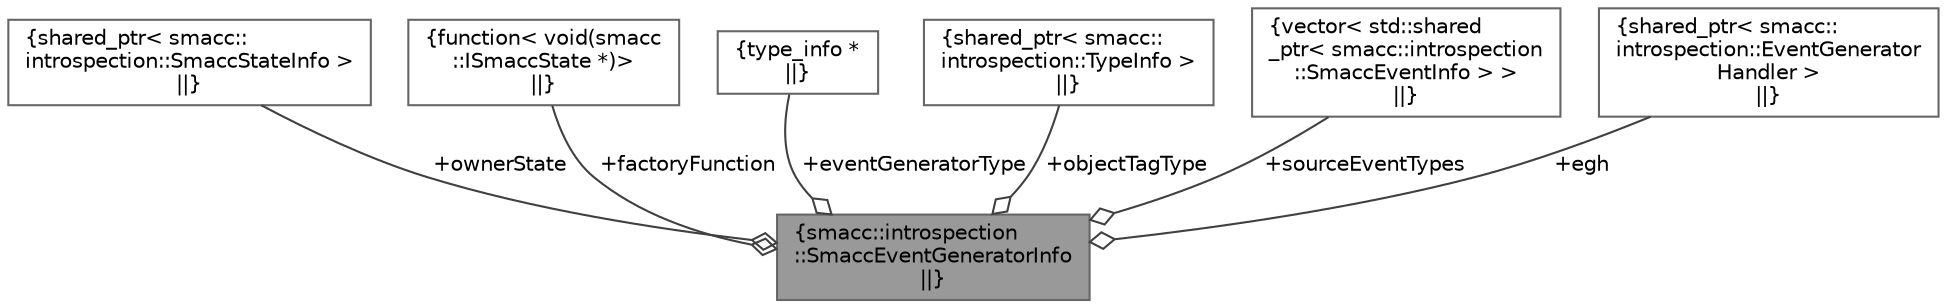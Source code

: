 digraph "smacc::introspection::SmaccEventGeneratorInfo"
{
 // LATEX_PDF_SIZE
  bgcolor="transparent";
  edge [fontname=Helvetica,fontsize=10,labelfontname=Helvetica,labelfontsize=10];
  node [fontname=Helvetica,fontsize=10,shape=box,height=0.2,width=0.4];
  Node1 [label="{smacc::introspection\l::SmaccEventGeneratorInfo\n||}",height=0.2,width=0.4,color="gray40", fillcolor="grey60", style="filled", fontcolor="black",tooltip=" "];
  Node2 -> Node1 [color="grey25",style="solid",label=" +ownerState" ,arrowhead="odiamond"];
  Node2 [label="{shared_ptr\< smacc::\lintrospection::SmaccStateInfo \>\n||}",height=0.2,width=0.4,color="gray40", fillcolor="white", style="filled",tooltip=" "];
  Node3 -> Node1 [color="grey25",style="solid",label=" +factoryFunction" ,arrowhead="odiamond"];
  Node3 [label="{function\< void(smacc\l::ISmaccState *)\>\n||}",height=0.2,width=0.4,color="gray40", fillcolor="white", style="filled",tooltip=" "];
  Node4 -> Node1 [color="grey25",style="solid",label=" +eventGeneratorType" ,arrowhead="odiamond"];
  Node4 [label="{type_info *\n||}",height=0.2,width=0.4,color="gray40", fillcolor="white", style="filled",tooltip=" "];
  Node5 -> Node1 [color="grey25",style="solid",label=" +objectTagType" ,arrowhead="odiamond"];
  Node5 [label="{shared_ptr\< smacc::\lintrospection::TypeInfo \>\n||}",height=0.2,width=0.4,color="gray40", fillcolor="white", style="filled",tooltip=" "];
  Node6 -> Node1 [color="grey25",style="solid",label=" +sourceEventTypes" ,arrowhead="odiamond"];
  Node6 [label="{vector\< std::shared\l_ptr\< smacc::introspection\l::SmaccEventInfo \> \>\n||}",height=0.2,width=0.4,color="gray40", fillcolor="white", style="filled",tooltip=" "];
  Node7 -> Node1 [color="grey25",style="solid",label=" +egh" ,arrowhead="odiamond"];
  Node7 [label="{shared_ptr\< smacc::\lintrospection::EventGenerator\lHandler \>\n||}",height=0.2,width=0.4,color="gray40", fillcolor="white", style="filled",tooltip=" "];
}
